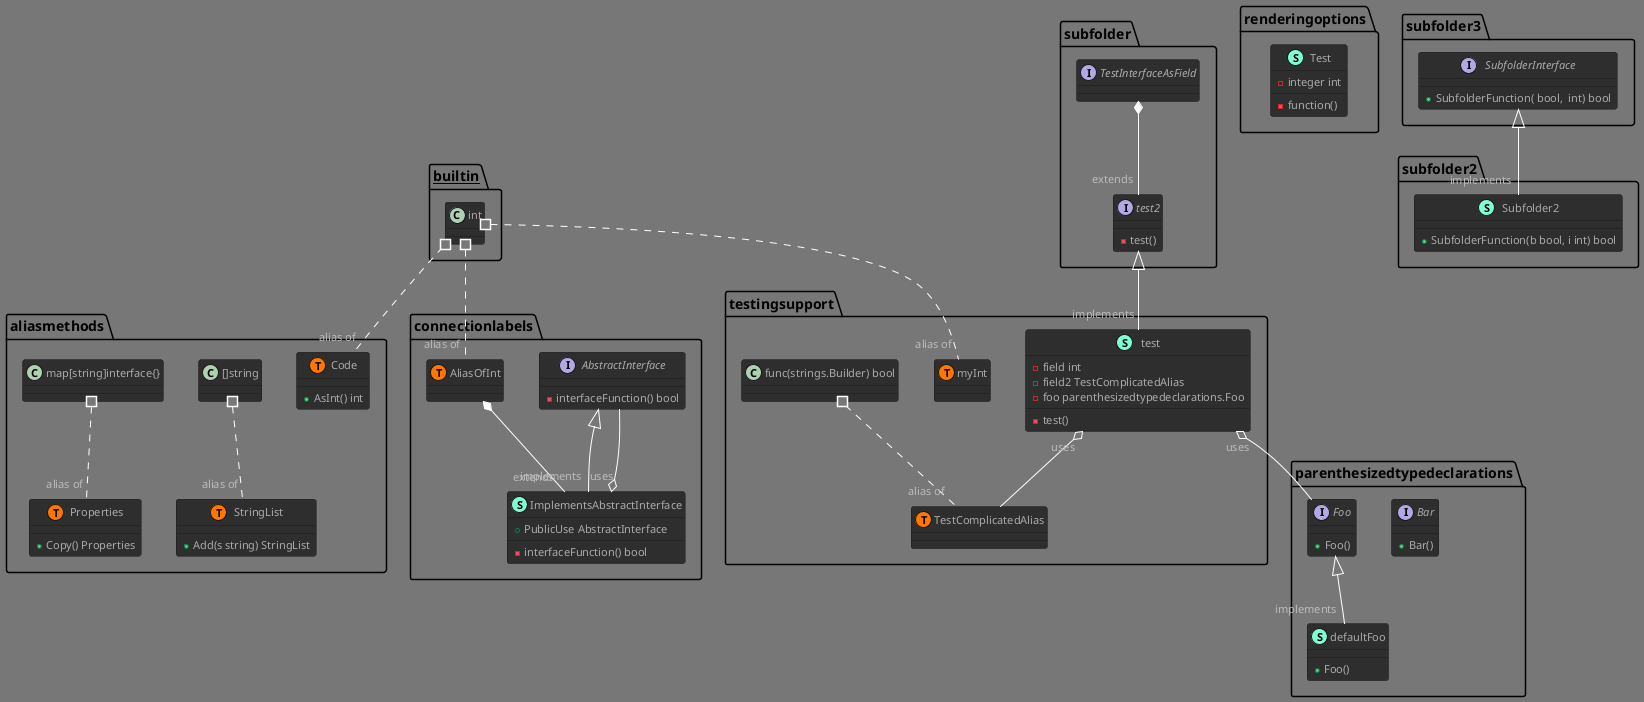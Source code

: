 @startuml
!theme reddress-darkorange
skinparam class {
  attributeIconSize 8
}
namespace aliasmethods {
    class Code << (S,Aquamarine) >> {
        + AsInt() int

    }
    class Properties << (S,Aquamarine) >> {
        + Copy() Properties

    }
    class StringList << (S,Aquamarine) >> {
        + Add(s string) StringList

    }
    class aliasmethods.Code << (T, #FF7700) >>  {
    }
    class aliasmethods.Properties << (T, #FF7700) >>  {
    }
    class aliasmethods.StringList << (T, #FF7700) >>  {
    }
}



namespace connectionlabels {
    interface AbstractInterface  {
        - interfaceFunction() bool

    }
    class ImplementsAbstractInterface << (S,Aquamarine) >> {
        + PublicUse AbstractInterface

        - interfaceFunction() bool

    }
    class connectionlabels.AliasOfInt << (T, #FF7700) >>  {
    }
}
"connectionlabels.AliasOfInt" *-- "extends""connectionlabels.ImplementsAbstractInterface"

"connectionlabels.AbstractInterface" <|-- "implements""connectionlabels.ImplementsAbstractInterface"

"connectionlabels.ImplementsAbstractInterface""uses" o-- "connectionlabels.AbstractInterface"

namespace parenthesizedtypedeclarations {
    interface Bar  {
        + Bar()

    }
    interface Foo  {
        + Foo()

    }
    class defaultFoo << (S,Aquamarine) >> {
    }
    class parenthesizedtypedeclarations.defaultFoo << (S,Aquamarine) >> {
        + Foo()

    }
}

"parenthesizedtypedeclarations.Foo" <|-- "implements""parenthesizedtypedeclarations.defaultFoo"


namespace renderingoptions {
    class Test << (S,Aquamarine) >> {
        - integer int

        - function()

    }
}



namespace subfolder {
    interface TestInterfaceAsField  {
    }
    interface test2  {
        - test()

    }
}
"subfolder.TestInterfaceAsField" *-- "extends""subfolder.test2"



namespace subfolder2 {
    class Subfolder2 << (S,Aquamarine) >> {
        + SubfolderFunction(b bool, i int) bool

    }
}

"subfolder3.SubfolderInterface" <|-- "implements""subfolder2.Subfolder2"


namespace subfolder3 {
    interface SubfolderInterface  {
        + SubfolderFunction( bool,  int) bool

    }
}



namespace testingsupport {
    class test << (S,Aquamarine) >> {
        - field int
        - field2 TestComplicatedAlias
        - foo parenthesizedtypedeclarations.Foo

        - test()

    }
    class testingsupport.TestComplicatedAlias << (T, #FF7700) >>  {
    }
    class testingsupport.myInt << (T, #FF7700) >>  {
    }
    class "func(strings.Builder) bool" as funcstringsBuilderbool {
        'This class was created so that we can correctly have an alias pointing to this name. Since it contains dots that can break namespaces
    }
}

"subfolder.test2" <|-- "implements""testingsupport.test"

"testingsupport.test""uses" o-- "parenthesizedtypedeclarations.Foo"
"testingsupport.test""uses" o-- "testingsupport.TestComplicatedAlias"

"__builtin__.int" #.. "alias of""aliasmethods.Code"
"__builtin__.int" #.. "alias of""connectionlabels.AliasOfInt"
"__builtin__.int" #.. "alias of""testingsupport.myInt"
"aliasmethods.[]string" #.. "alias of""aliasmethods.StringList"
"aliasmethods.map[string]interface{}" #.. "alias of""aliasmethods.Properties"
"testingsupport.funcstringsBuilderbool" #.. "alias of""testingsupport.TestComplicatedAlias"
@enduml
